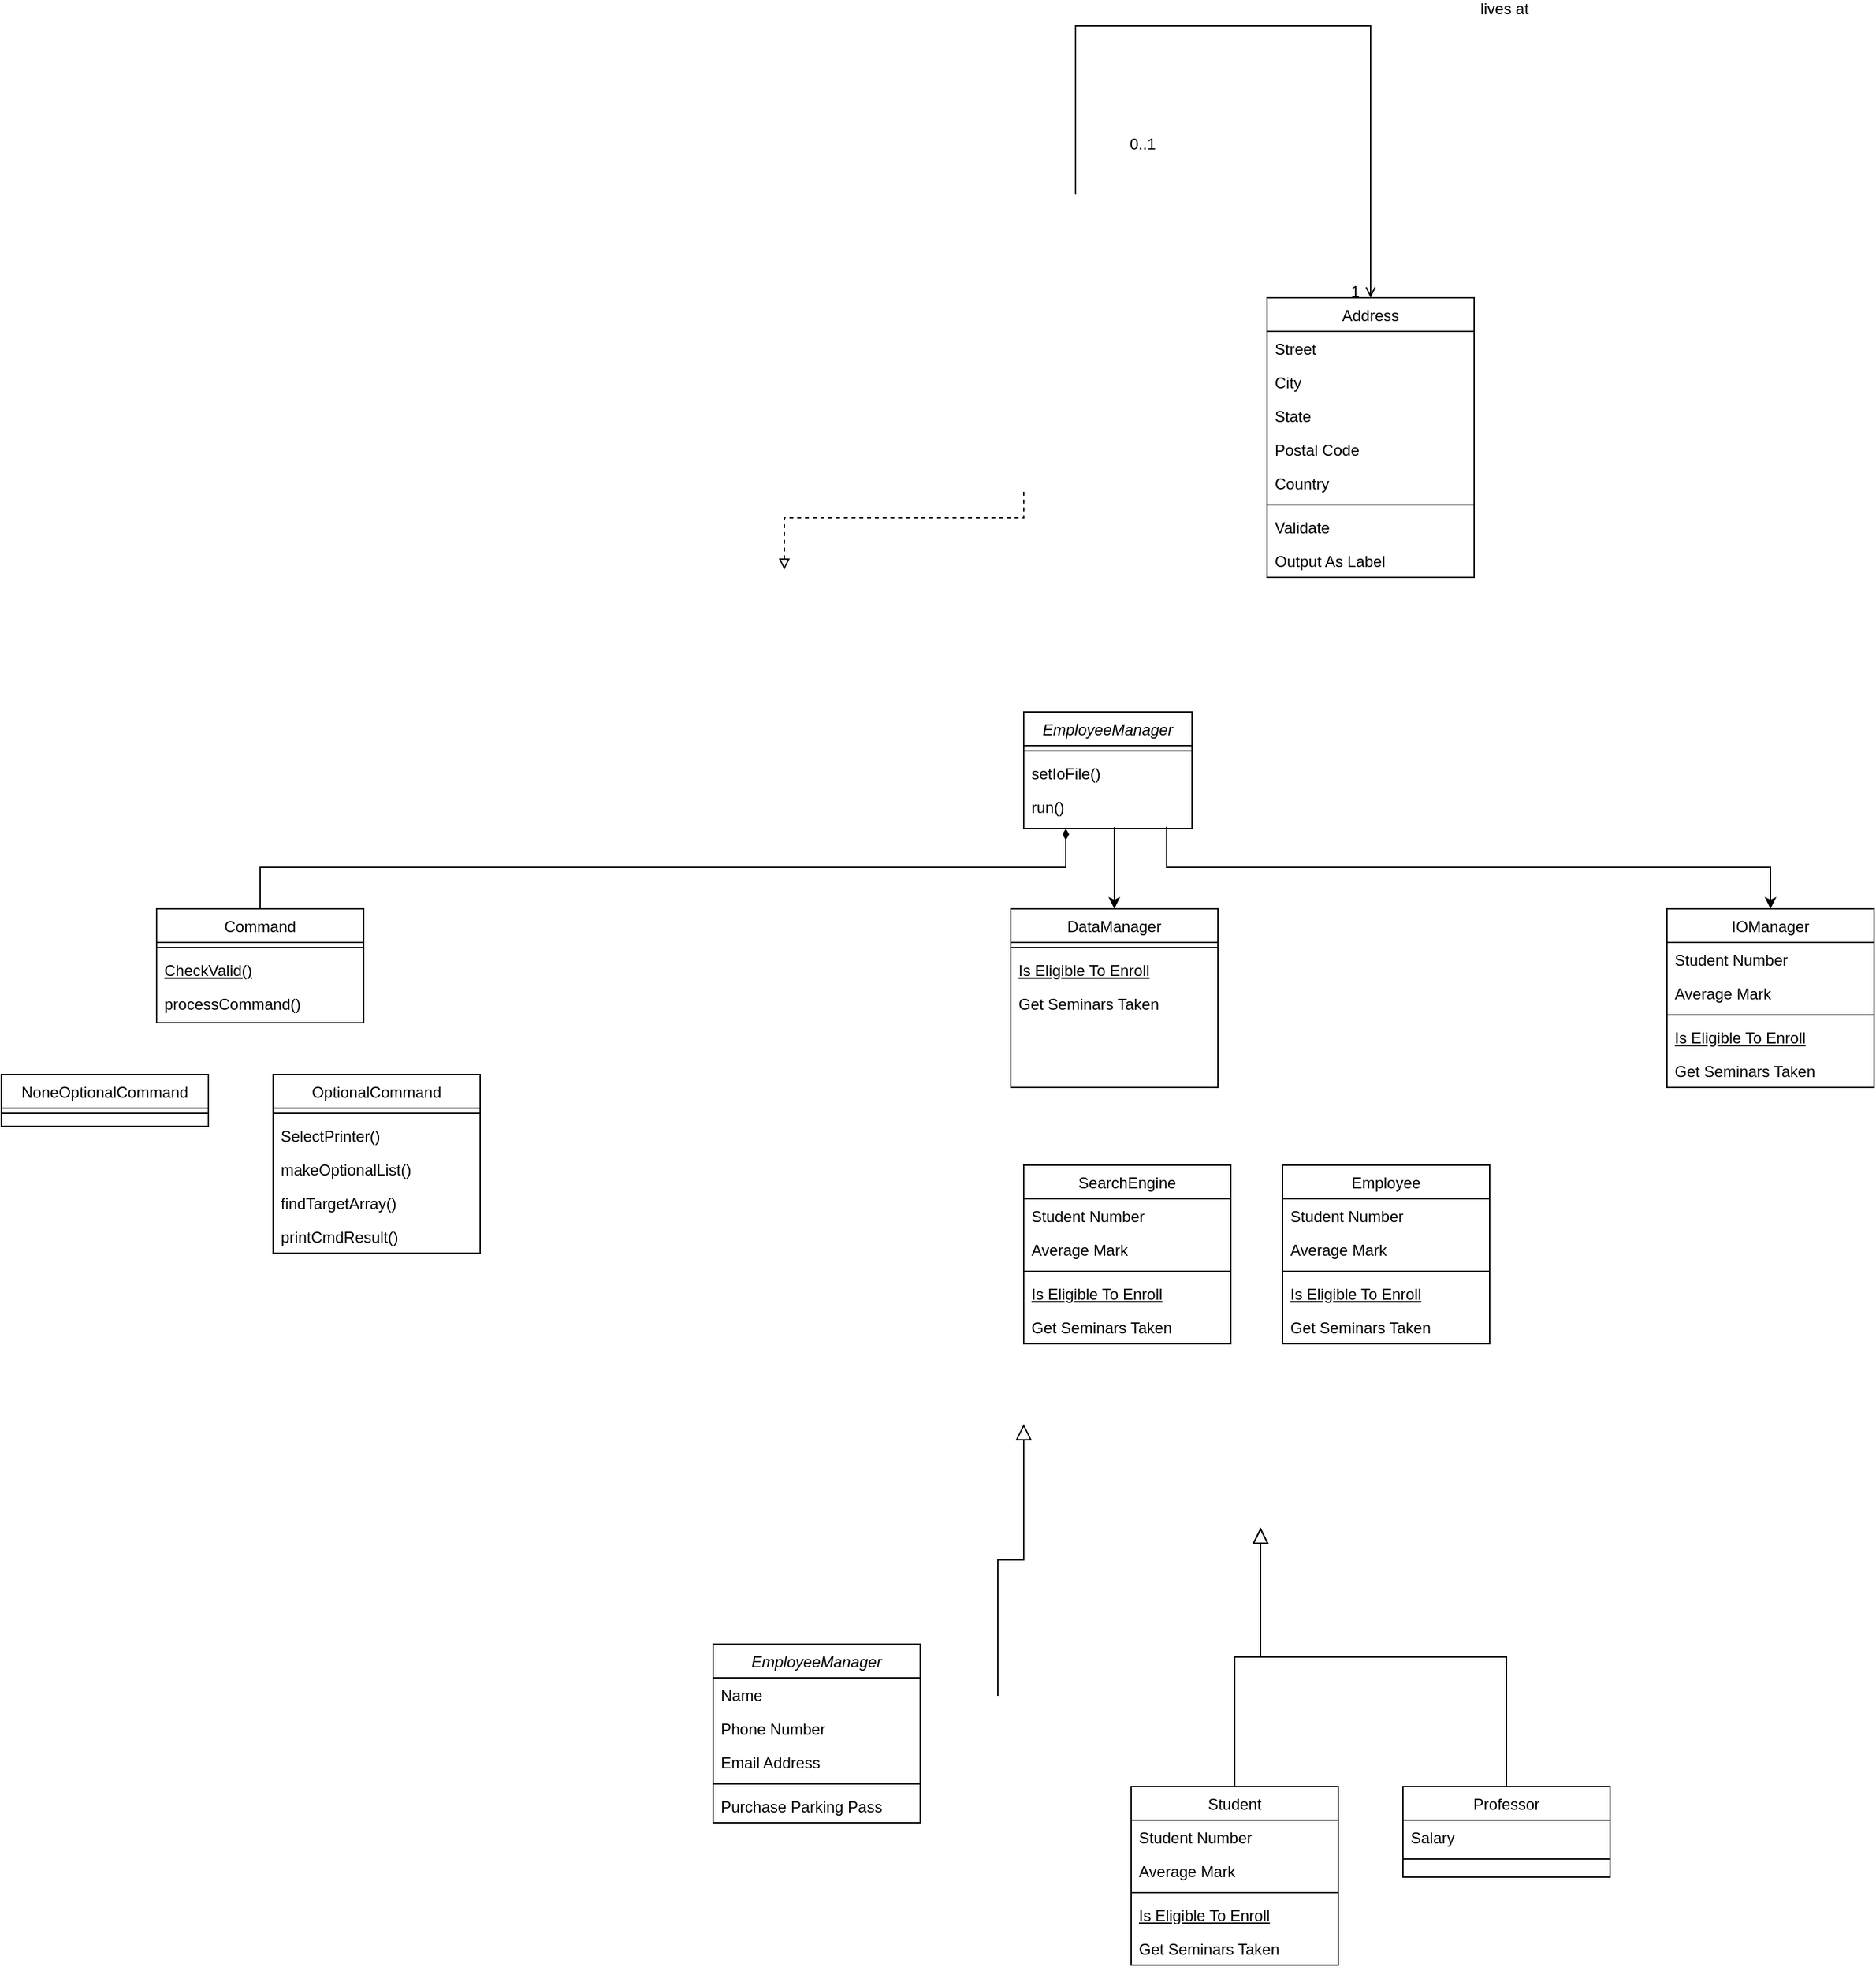 <mxfile version="17.4.0" type="github">
  <diagram id="C5RBs43oDa-KdzZeNtuy" name="Page-1">
    <mxGraphModel dx="2200" dy="2051" grid="1" gridSize="10" guides="1" tooltips="1" connect="1" arrows="1" fold="1" page="1" pageScale="1" pageWidth="827" pageHeight="1169" math="0" shadow="0">
      <root>
        <mxCell id="WIyWlLk6GJQsqaUBKTNV-0" />
        <mxCell id="WIyWlLk6GJQsqaUBKTNV-1" parent="WIyWlLk6GJQsqaUBKTNV-0" />
        <mxCell id="zkfFHV4jXpPFQw0GAbJ--0" value="EmployeeManager" style="swimlane;fontStyle=2;align=center;verticalAlign=top;childLayout=stackLayout;horizontal=1;startSize=26;horizontalStack=0;resizeParent=1;resizeLast=0;collapsible=1;marginBottom=0;rounded=0;shadow=0;strokeWidth=1;" parent="WIyWlLk6GJQsqaUBKTNV-1" vertex="1">
          <mxGeometry x="330" y="30" width="130" height="90" as="geometry">
            <mxRectangle x="230" y="140" width="160" height="26" as="alternateBounds" />
          </mxGeometry>
        </mxCell>
        <mxCell id="zkfFHV4jXpPFQw0GAbJ--4" value="" style="line;html=1;strokeWidth=1;align=left;verticalAlign=middle;spacingTop=-1;spacingLeft=3;spacingRight=3;rotatable=0;labelPosition=right;points=[];portConstraint=eastwest;" parent="zkfFHV4jXpPFQw0GAbJ--0" vertex="1">
          <mxGeometry y="26" width="130" height="8" as="geometry" />
        </mxCell>
        <mxCell id="zkfFHV4jXpPFQw0GAbJ--5" value="setIoFile()" style="text;align=left;verticalAlign=top;spacingLeft=4;spacingRight=4;overflow=hidden;rotatable=0;points=[[0,0.5],[1,0.5]];portConstraint=eastwest;" parent="zkfFHV4jXpPFQw0GAbJ--0" vertex="1">
          <mxGeometry y="34" width="130" height="26" as="geometry" />
        </mxCell>
        <mxCell id="3yXJA0AE29DVSf2g3AmS-8" value="run()" style="text;align=left;verticalAlign=top;spacingLeft=4;spacingRight=4;overflow=hidden;rotatable=0;points=[[0,0.5],[1,0.5]];portConstraint=eastwest;" vertex="1" parent="zkfFHV4jXpPFQw0GAbJ--0">
          <mxGeometry y="60" width="130" height="26" as="geometry" />
        </mxCell>
        <mxCell id="zkfFHV4jXpPFQw0GAbJ--6" value="Command" style="swimlane;fontStyle=0;align=center;verticalAlign=top;childLayout=stackLayout;horizontal=1;startSize=26;horizontalStack=0;resizeParent=1;resizeLast=0;collapsible=1;marginBottom=0;rounded=0;shadow=0;strokeWidth=1;" parent="WIyWlLk6GJQsqaUBKTNV-1" vertex="1">
          <mxGeometry x="-340" y="182" width="160" height="88" as="geometry">
            <mxRectangle x="130" y="380" width="160" height="26" as="alternateBounds" />
          </mxGeometry>
        </mxCell>
        <mxCell id="zkfFHV4jXpPFQw0GAbJ--9" value="" style="line;html=1;strokeWidth=1;align=left;verticalAlign=middle;spacingTop=-1;spacingLeft=3;spacingRight=3;rotatable=0;labelPosition=right;points=[];portConstraint=eastwest;" parent="zkfFHV4jXpPFQw0GAbJ--6" vertex="1">
          <mxGeometry y="26" width="160" height="8" as="geometry" />
        </mxCell>
        <mxCell id="zkfFHV4jXpPFQw0GAbJ--10" value="CheckValid()" style="text;align=left;verticalAlign=top;spacingLeft=4;spacingRight=4;overflow=hidden;rotatable=0;points=[[0,0.5],[1,0.5]];portConstraint=eastwest;fontStyle=4" parent="zkfFHV4jXpPFQw0GAbJ--6" vertex="1">
          <mxGeometry y="34" width="160" height="26" as="geometry" />
        </mxCell>
        <mxCell id="zkfFHV4jXpPFQw0GAbJ--11" value="processCommand()" style="text;align=left;verticalAlign=top;spacingLeft=4;spacingRight=4;overflow=hidden;rotatable=0;points=[[0,0.5],[1,0.5]];portConstraint=eastwest;" parent="zkfFHV4jXpPFQw0GAbJ--6" vertex="1">
          <mxGeometry y="60" width="160" height="26" as="geometry" />
        </mxCell>
        <mxCell id="zkfFHV4jXpPFQw0GAbJ--12" value="" style="endArrow=block;endSize=10;endFill=0;shadow=0;strokeWidth=1;rounded=0;edgeStyle=elbowEdgeStyle;elbow=vertical;" parent="WIyWlLk6GJQsqaUBKTNV-1" edge="1">
          <mxGeometry width="160" relative="1" as="geometry">
            <mxPoint x="310" y="790" as="sourcePoint" />
            <mxPoint x="330" y="580" as="targetPoint" />
          </mxGeometry>
        </mxCell>
        <mxCell id="zkfFHV4jXpPFQw0GAbJ--16" value="" style="endArrow=diamondThin;endFill=1;shadow=0;strokeWidth=1;rounded=0;edgeStyle=elbowEdgeStyle;elbow=vertical;exitX=0.5;exitY=0;exitDx=0;exitDy=0;entryX=0.25;entryY=1;entryDx=0;entryDy=0;" parent="WIyWlLk6GJQsqaUBKTNV-1" source="zkfFHV4jXpPFQw0GAbJ--6" target="zkfFHV4jXpPFQw0GAbJ--0" edge="1">
          <mxGeometry width="160" relative="1" as="geometry">
            <mxPoint x="170" y="89" as="sourcePoint" />
            <mxPoint x="380" y="170" as="targetPoint" />
            <Array as="points">
              <mxPoint x="270" y="150" />
              <mxPoint x="400" y="180" />
            </Array>
          </mxGeometry>
        </mxCell>
        <mxCell id="zkfFHV4jXpPFQw0GAbJ--17" value="Address" style="swimlane;fontStyle=0;align=center;verticalAlign=top;childLayout=stackLayout;horizontal=1;startSize=26;horizontalStack=0;resizeParent=1;resizeLast=0;collapsible=1;marginBottom=0;rounded=0;shadow=0;strokeWidth=1;" parent="WIyWlLk6GJQsqaUBKTNV-1" vertex="1">
          <mxGeometry x="518" y="-290" width="160" height="216" as="geometry">
            <mxRectangle x="550" y="140" width="160" height="26" as="alternateBounds" />
          </mxGeometry>
        </mxCell>
        <mxCell id="zkfFHV4jXpPFQw0GAbJ--18" value="Street" style="text;align=left;verticalAlign=top;spacingLeft=4;spacingRight=4;overflow=hidden;rotatable=0;points=[[0,0.5],[1,0.5]];portConstraint=eastwest;" parent="zkfFHV4jXpPFQw0GAbJ--17" vertex="1">
          <mxGeometry y="26" width="160" height="26" as="geometry" />
        </mxCell>
        <mxCell id="zkfFHV4jXpPFQw0GAbJ--19" value="City" style="text;align=left;verticalAlign=top;spacingLeft=4;spacingRight=4;overflow=hidden;rotatable=0;points=[[0,0.5],[1,0.5]];portConstraint=eastwest;rounded=0;shadow=0;html=0;" parent="zkfFHV4jXpPFQw0GAbJ--17" vertex="1">
          <mxGeometry y="52" width="160" height="26" as="geometry" />
        </mxCell>
        <mxCell id="zkfFHV4jXpPFQw0GAbJ--20" value="State" style="text;align=left;verticalAlign=top;spacingLeft=4;spacingRight=4;overflow=hidden;rotatable=0;points=[[0,0.5],[1,0.5]];portConstraint=eastwest;rounded=0;shadow=0;html=0;" parent="zkfFHV4jXpPFQw0GAbJ--17" vertex="1">
          <mxGeometry y="78" width="160" height="26" as="geometry" />
        </mxCell>
        <mxCell id="zkfFHV4jXpPFQw0GAbJ--21" value="Postal Code" style="text;align=left;verticalAlign=top;spacingLeft=4;spacingRight=4;overflow=hidden;rotatable=0;points=[[0,0.5],[1,0.5]];portConstraint=eastwest;rounded=0;shadow=0;html=0;" parent="zkfFHV4jXpPFQw0GAbJ--17" vertex="1">
          <mxGeometry y="104" width="160" height="26" as="geometry" />
        </mxCell>
        <mxCell id="zkfFHV4jXpPFQw0GAbJ--22" value="Country" style="text;align=left;verticalAlign=top;spacingLeft=4;spacingRight=4;overflow=hidden;rotatable=0;points=[[0,0.5],[1,0.5]];portConstraint=eastwest;rounded=0;shadow=0;html=0;" parent="zkfFHV4jXpPFQw0GAbJ--17" vertex="1">
          <mxGeometry y="130" width="160" height="26" as="geometry" />
        </mxCell>
        <mxCell id="zkfFHV4jXpPFQw0GAbJ--23" value="" style="line;html=1;strokeWidth=1;align=left;verticalAlign=middle;spacingTop=-1;spacingLeft=3;spacingRight=3;rotatable=0;labelPosition=right;points=[];portConstraint=eastwest;" parent="zkfFHV4jXpPFQw0GAbJ--17" vertex="1">
          <mxGeometry y="156" width="160" height="8" as="geometry" />
        </mxCell>
        <mxCell id="zkfFHV4jXpPFQw0GAbJ--24" value="Validate" style="text;align=left;verticalAlign=top;spacingLeft=4;spacingRight=4;overflow=hidden;rotatable=0;points=[[0,0.5],[1,0.5]];portConstraint=eastwest;" parent="zkfFHV4jXpPFQw0GAbJ--17" vertex="1">
          <mxGeometry y="164" width="160" height="26" as="geometry" />
        </mxCell>
        <mxCell id="zkfFHV4jXpPFQw0GAbJ--25" value="Output As Label" style="text;align=left;verticalAlign=top;spacingLeft=4;spacingRight=4;overflow=hidden;rotatable=0;points=[[0,0.5],[1,0.5]];portConstraint=eastwest;" parent="zkfFHV4jXpPFQw0GAbJ--17" vertex="1">
          <mxGeometry y="190" width="160" height="26" as="geometry" />
        </mxCell>
        <mxCell id="zkfFHV4jXpPFQw0GAbJ--26" value="" style="endArrow=open;shadow=0;strokeWidth=1;rounded=0;endFill=1;edgeStyle=elbowEdgeStyle;elbow=vertical;" parent="WIyWlLk6GJQsqaUBKTNV-1" target="zkfFHV4jXpPFQw0GAbJ--17" edge="1">
          <mxGeometry x="0.5" y="41" relative="1" as="geometry">
            <mxPoint x="370" y="-370" as="sourcePoint" />
            <mxPoint x="550" y="-218" as="targetPoint" />
            <mxPoint x="-40" y="32" as="offset" />
            <Array as="points">
              <mxPoint x="470" y="-500" />
            </Array>
          </mxGeometry>
        </mxCell>
        <mxCell id="zkfFHV4jXpPFQw0GAbJ--27" value="0..1" style="resizable=0;align=left;verticalAlign=bottom;labelBackgroundColor=none;fontSize=12;" parent="zkfFHV4jXpPFQw0GAbJ--26" connectable="0" vertex="1">
          <mxGeometry x="-1" relative="1" as="geometry">
            <mxPoint x="40" y="-30" as="offset" />
          </mxGeometry>
        </mxCell>
        <mxCell id="zkfFHV4jXpPFQw0GAbJ--28" value="1" style="resizable=0;align=right;verticalAlign=bottom;labelBackgroundColor=none;fontSize=12;" parent="zkfFHV4jXpPFQw0GAbJ--26" connectable="0" vertex="1">
          <mxGeometry x="1" relative="1" as="geometry">
            <mxPoint x="-7" y="4" as="offset" />
          </mxGeometry>
        </mxCell>
        <mxCell id="zkfFHV4jXpPFQw0GAbJ--29" value="lives at" style="text;html=1;resizable=0;points=[];;align=center;verticalAlign=middle;labelBackgroundColor=none;rounded=0;shadow=0;strokeWidth=1;fontSize=12;" parent="zkfFHV4jXpPFQw0GAbJ--26" vertex="1" connectable="0">
          <mxGeometry x="0.5" y="49" relative="1" as="geometry">
            <mxPoint x="54" y="-81" as="offset" />
          </mxGeometry>
        </mxCell>
        <mxCell id="3yXJA0AE29DVSf2g3AmS-0" value="EmployeeManager" style="swimlane;fontStyle=2;align=center;verticalAlign=top;childLayout=stackLayout;horizontal=1;startSize=26;horizontalStack=0;resizeParent=1;resizeLast=0;collapsible=1;marginBottom=0;rounded=0;shadow=0;strokeWidth=1;" vertex="1" parent="WIyWlLk6GJQsqaUBKTNV-1">
          <mxGeometry x="90" y="750" width="160" height="138" as="geometry">
            <mxRectangle x="230" y="140" width="160" height="26" as="alternateBounds" />
          </mxGeometry>
        </mxCell>
        <mxCell id="3yXJA0AE29DVSf2g3AmS-1" value="Name" style="text;align=left;verticalAlign=top;spacingLeft=4;spacingRight=4;overflow=hidden;rotatable=0;points=[[0,0.5],[1,0.5]];portConstraint=eastwest;" vertex="1" parent="3yXJA0AE29DVSf2g3AmS-0">
          <mxGeometry y="26" width="160" height="26" as="geometry" />
        </mxCell>
        <mxCell id="3yXJA0AE29DVSf2g3AmS-2" value="Phone Number" style="text;align=left;verticalAlign=top;spacingLeft=4;spacingRight=4;overflow=hidden;rotatable=0;points=[[0,0.5],[1,0.5]];portConstraint=eastwest;rounded=0;shadow=0;html=0;" vertex="1" parent="3yXJA0AE29DVSf2g3AmS-0">
          <mxGeometry y="52" width="160" height="26" as="geometry" />
        </mxCell>
        <mxCell id="3yXJA0AE29DVSf2g3AmS-3" value="Email Address" style="text;align=left;verticalAlign=top;spacingLeft=4;spacingRight=4;overflow=hidden;rotatable=0;points=[[0,0.5],[1,0.5]];portConstraint=eastwest;rounded=0;shadow=0;html=0;" vertex="1" parent="3yXJA0AE29DVSf2g3AmS-0">
          <mxGeometry y="78" width="160" height="26" as="geometry" />
        </mxCell>
        <mxCell id="3yXJA0AE29DVSf2g3AmS-4" value="" style="line;html=1;strokeWidth=1;align=left;verticalAlign=middle;spacingTop=-1;spacingLeft=3;spacingRight=3;rotatable=0;labelPosition=right;points=[];portConstraint=eastwest;" vertex="1" parent="3yXJA0AE29DVSf2g3AmS-0">
          <mxGeometry y="104" width="160" height="8" as="geometry" />
        </mxCell>
        <mxCell id="3yXJA0AE29DVSf2g3AmS-5" value="Purchase Parking Pass" style="text;align=left;verticalAlign=top;spacingLeft=4;spacingRight=4;overflow=hidden;rotatable=0;points=[[0,0.5],[1,0.5]];portConstraint=eastwest;" vertex="1" parent="3yXJA0AE29DVSf2g3AmS-0">
          <mxGeometry y="112" width="160" height="26" as="geometry" />
        </mxCell>
        <mxCell id="3yXJA0AE29DVSf2g3AmS-9" value="Student" style="swimlane;fontStyle=0;align=center;verticalAlign=top;childLayout=stackLayout;horizontal=1;startSize=26;horizontalStack=0;resizeParent=1;resizeLast=0;collapsible=1;marginBottom=0;rounded=0;shadow=0;strokeWidth=1;" vertex="1" parent="WIyWlLk6GJQsqaUBKTNV-1">
          <mxGeometry x="413" y="860" width="160" height="138" as="geometry">
            <mxRectangle x="130" y="380" width="160" height="26" as="alternateBounds" />
          </mxGeometry>
        </mxCell>
        <mxCell id="3yXJA0AE29DVSf2g3AmS-10" value="Student Number" style="text;align=left;verticalAlign=top;spacingLeft=4;spacingRight=4;overflow=hidden;rotatable=0;points=[[0,0.5],[1,0.5]];portConstraint=eastwest;" vertex="1" parent="3yXJA0AE29DVSf2g3AmS-9">
          <mxGeometry y="26" width="160" height="26" as="geometry" />
        </mxCell>
        <mxCell id="3yXJA0AE29DVSf2g3AmS-11" value="Average Mark" style="text;align=left;verticalAlign=top;spacingLeft=4;spacingRight=4;overflow=hidden;rotatable=0;points=[[0,0.5],[1,0.5]];portConstraint=eastwest;rounded=0;shadow=0;html=0;" vertex="1" parent="3yXJA0AE29DVSf2g3AmS-9">
          <mxGeometry y="52" width="160" height="26" as="geometry" />
        </mxCell>
        <mxCell id="3yXJA0AE29DVSf2g3AmS-12" value="" style="line;html=1;strokeWidth=1;align=left;verticalAlign=middle;spacingTop=-1;spacingLeft=3;spacingRight=3;rotatable=0;labelPosition=right;points=[];portConstraint=eastwest;" vertex="1" parent="3yXJA0AE29DVSf2g3AmS-9">
          <mxGeometry y="78" width="160" height="8" as="geometry" />
        </mxCell>
        <mxCell id="3yXJA0AE29DVSf2g3AmS-13" value="Is Eligible To Enroll" style="text;align=left;verticalAlign=top;spacingLeft=4;spacingRight=4;overflow=hidden;rotatable=0;points=[[0,0.5],[1,0.5]];portConstraint=eastwest;fontStyle=4" vertex="1" parent="3yXJA0AE29DVSf2g3AmS-9">
          <mxGeometry y="86" width="160" height="26" as="geometry" />
        </mxCell>
        <mxCell id="3yXJA0AE29DVSf2g3AmS-14" value="Get Seminars Taken" style="text;align=left;verticalAlign=top;spacingLeft=4;spacingRight=4;overflow=hidden;rotatable=0;points=[[0,0.5],[1,0.5]];portConstraint=eastwest;" vertex="1" parent="3yXJA0AE29DVSf2g3AmS-9">
          <mxGeometry y="112" width="160" height="26" as="geometry" />
        </mxCell>
        <mxCell id="3yXJA0AE29DVSf2g3AmS-15" value="" style="endArrow=block;endSize=10;endFill=0;shadow=0;strokeWidth=1;rounded=0;edgeStyle=elbowEdgeStyle;elbow=vertical;" edge="1" parent="WIyWlLk6GJQsqaUBKTNV-1" source="3yXJA0AE29DVSf2g3AmS-9">
          <mxGeometry width="160" relative="1" as="geometry">
            <mxPoint x="493" y="703" as="sourcePoint" />
            <mxPoint x="513" y="660" as="targetPoint" />
          </mxGeometry>
        </mxCell>
        <mxCell id="3yXJA0AE29DVSf2g3AmS-16" value="Professor" style="swimlane;fontStyle=0;align=center;verticalAlign=top;childLayout=stackLayout;horizontal=1;startSize=26;horizontalStack=0;resizeParent=1;resizeLast=0;collapsible=1;marginBottom=0;rounded=0;shadow=0;strokeWidth=1;" vertex="1" parent="WIyWlLk6GJQsqaUBKTNV-1">
          <mxGeometry x="623" y="860" width="160" height="70" as="geometry">
            <mxRectangle x="340" y="380" width="170" height="26" as="alternateBounds" />
          </mxGeometry>
        </mxCell>
        <mxCell id="3yXJA0AE29DVSf2g3AmS-17" value="Salary" style="text;align=left;verticalAlign=top;spacingLeft=4;spacingRight=4;overflow=hidden;rotatable=0;points=[[0,0.5],[1,0.5]];portConstraint=eastwest;" vertex="1" parent="3yXJA0AE29DVSf2g3AmS-16">
          <mxGeometry y="26" width="160" height="26" as="geometry" />
        </mxCell>
        <mxCell id="3yXJA0AE29DVSf2g3AmS-18" value="" style="line;html=1;strokeWidth=1;align=left;verticalAlign=middle;spacingTop=-1;spacingLeft=3;spacingRight=3;rotatable=0;labelPosition=right;points=[];portConstraint=eastwest;" vertex="1" parent="3yXJA0AE29DVSf2g3AmS-16">
          <mxGeometry y="52" width="160" height="8" as="geometry" />
        </mxCell>
        <mxCell id="3yXJA0AE29DVSf2g3AmS-19" value="" style="endArrow=block;endSize=10;endFill=0;shadow=0;strokeWidth=1;rounded=0;edgeStyle=elbowEdgeStyle;elbow=vertical;" edge="1" parent="WIyWlLk6GJQsqaUBKTNV-1" source="3yXJA0AE29DVSf2g3AmS-16">
          <mxGeometry width="160" relative="1" as="geometry">
            <mxPoint x="503" y="873" as="sourcePoint" />
            <mxPoint x="513" y="660" as="targetPoint" />
          </mxGeometry>
        </mxCell>
        <mxCell id="PLGEeOK_GL-T7CZXB95h-0" value="IOManager" style="swimlane;fontStyle=0;align=center;verticalAlign=top;childLayout=stackLayout;horizontal=1;startSize=26;horizontalStack=0;resizeParent=1;resizeLast=0;collapsible=1;marginBottom=0;rounded=0;shadow=0;strokeWidth=1;" vertex="1" parent="WIyWlLk6GJQsqaUBKTNV-1">
          <mxGeometry x="827" y="182" width="160" height="138" as="geometry">
            <mxRectangle x="130" y="380" width="160" height="26" as="alternateBounds" />
          </mxGeometry>
        </mxCell>
        <mxCell id="PLGEeOK_GL-T7CZXB95h-1" value="Student Number" style="text;align=left;verticalAlign=top;spacingLeft=4;spacingRight=4;overflow=hidden;rotatable=0;points=[[0,0.5],[1,0.5]];portConstraint=eastwest;" vertex="1" parent="PLGEeOK_GL-T7CZXB95h-0">
          <mxGeometry y="26" width="160" height="26" as="geometry" />
        </mxCell>
        <mxCell id="PLGEeOK_GL-T7CZXB95h-2" value="Average Mark" style="text;align=left;verticalAlign=top;spacingLeft=4;spacingRight=4;overflow=hidden;rotatable=0;points=[[0,0.5],[1,0.5]];portConstraint=eastwest;rounded=0;shadow=0;html=0;" vertex="1" parent="PLGEeOK_GL-T7CZXB95h-0">
          <mxGeometry y="52" width="160" height="26" as="geometry" />
        </mxCell>
        <mxCell id="PLGEeOK_GL-T7CZXB95h-3" value="" style="line;html=1;strokeWidth=1;align=left;verticalAlign=middle;spacingTop=-1;spacingLeft=3;spacingRight=3;rotatable=0;labelPosition=right;points=[];portConstraint=eastwest;" vertex="1" parent="PLGEeOK_GL-T7CZXB95h-0">
          <mxGeometry y="78" width="160" height="8" as="geometry" />
        </mxCell>
        <mxCell id="PLGEeOK_GL-T7CZXB95h-4" value="Is Eligible To Enroll" style="text;align=left;verticalAlign=top;spacingLeft=4;spacingRight=4;overflow=hidden;rotatable=0;points=[[0,0.5],[1,0.5]];portConstraint=eastwest;fontStyle=4" vertex="1" parent="PLGEeOK_GL-T7CZXB95h-0">
          <mxGeometry y="86" width="160" height="26" as="geometry" />
        </mxCell>
        <mxCell id="PLGEeOK_GL-T7CZXB95h-5" value="Get Seminars Taken" style="text;align=left;verticalAlign=top;spacingLeft=4;spacingRight=4;overflow=hidden;rotatable=0;points=[[0,0.5],[1,0.5]];portConstraint=eastwest;" vertex="1" parent="PLGEeOK_GL-T7CZXB95h-0">
          <mxGeometry y="112" width="160" height="26" as="geometry" />
        </mxCell>
        <mxCell id="PLGEeOK_GL-T7CZXB95h-6" value="DataManager" style="swimlane;fontStyle=0;align=center;verticalAlign=top;childLayout=stackLayout;horizontal=1;startSize=26;horizontalStack=0;resizeParent=1;resizeLast=0;collapsible=1;marginBottom=0;rounded=0;shadow=0;strokeWidth=1;" vertex="1" parent="WIyWlLk6GJQsqaUBKTNV-1">
          <mxGeometry x="320" y="182" width="160" height="138" as="geometry">
            <mxRectangle x="130" y="380" width="160" height="26" as="alternateBounds" />
          </mxGeometry>
        </mxCell>
        <mxCell id="PLGEeOK_GL-T7CZXB95h-9" value="" style="line;html=1;strokeWidth=1;align=left;verticalAlign=middle;spacingTop=-1;spacingLeft=3;spacingRight=3;rotatable=0;labelPosition=right;points=[];portConstraint=eastwest;" vertex="1" parent="PLGEeOK_GL-T7CZXB95h-6">
          <mxGeometry y="26" width="160" height="8" as="geometry" />
        </mxCell>
        <mxCell id="PLGEeOK_GL-T7CZXB95h-10" value="Is Eligible To Enroll" style="text;align=left;verticalAlign=top;spacingLeft=4;spacingRight=4;overflow=hidden;rotatable=0;points=[[0,0.5],[1,0.5]];portConstraint=eastwest;fontStyle=4" vertex="1" parent="PLGEeOK_GL-T7CZXB95h-6">
          <mxGeometry y="34" width="160" height="26" as="geometry" />
        </mxCell>
        <mxCell id="PLGEeOK_GL-T7CZXB95h-11" value="Get Seminars Taken" style="text;align=left;verticalAlign=top;spacingLeft=4;spacingRight=4;overflow=hidden;rotatable=0;points=[[0,0.5],[1,0.5]];portConstraint=eastwest;" vertex="1" parent="PLGEeOK_GL-T7CZXB95h-6">
          <mxGeometry y="60" width="160" height="26" as="geometry" />
        </mxCell>
        <mxCell id="PLGEeOK_GL-T7CZXB95h-12" value="" style="endArrow=block;endFill=0;shadow=0;strokeWidth=1;rounded=0;edgeStyle=elbowEdgeStyle;elbow=vertical;dashed=1;exitX=0.5;exitY=1;exitDx=0;exitDy=0;entryX=0.5;entryY=0;entryDx=0;entryDy=0;" edge="1" parent="WIyWlLk6GJQsqaUBKTNV-1">
          <mxGeometry width="160" relative="1" as="geometry">
            <mxPoint x="330" y="-140" as="sourcePoint" />
            <mxPoint x="145" y="-80" as="targetPoint" />
            <Array as="points">
              <mxPoint x="235" y="-120" />
              <mxPoint x="205" y="-70" />
              <mxPoint x="335" y="-90" />
            </Array>
          </mxGeometry>
        </mxCell>
        <mxCell id="PLGEeOK_GL-T7CZXB95h-17" value="" style="endArrow=classic;endFill=1;shadow=0;strokeWidth=1;rounded=0;edgeStyle=elbowEdgeStyle;elbow=vertical;entryX=0.5;entryY=0;entryDx=0;entryDy=0;" edge="1" parent="WIyWlLk6GJQsqaUBKTNV-1" target="PLGEeOK_GL-T7CZXB95h-6">
          <mxGeometry width="160" relative="1" as="geometry">
            <mxPoint x="400" y="119" as="sourcePoint" />
            <mxPoint x="180" y="192" as="targetPoint" />
            <Array as="points">
              <mxPoint x="230" y="150" />
              <mxPoint x="410" y="190" />
            </Array>
          </mxGeometry>
        </mxCell>
        <mxCell id="PLGEeOK_GL-T7CZXB95h-18" value="" style="endArrow=classic;endFill=1;shadow=0;strokeWidth=1;rounded=0;edgeStyle=elbowEdgeStyle;elbow=vertical;entryX=0.5;entryY=0;entryDx=0;entryDy=0;exitX=0.849;exitY=1.103;exitDx=0;exitDy=0;exitPerimeter=0;" edge="1" parent="WIyWlLk6GJQsqaUBKTNV-1" source="3yXJA0AE29DVSf2g3AmS-8" target="PLGEeOK_GL-T7CZXB95h-0">
          <mxGeometry width="160" relative="1" as="geometry">
            <mxPoint x="372.5" y="130" as="sourcePoint" />
            <mxPoint x="180" y="192" as="targetPoint" />
            <Array as="points">
              <mxPoint x="550" y="150" />
              <mxPoint x="410" y="190" />
            </Array>
          </mxGeometry>
        </mxCell>
        <mxCell id="PLGEeOK_GL-T7CZXB95h-19" value="SearchEngine" style="swimlane;fontStyle=0;align=center;verticalAlign=top;childLayout=stackLayout;horizontal=1;startSize=26;horizontalStack=0;resizeParent=1;resizeLast=0;collapsible=1;marginBottom=0;rounded=0;shadow=0;strokeWidth=1;" vertex="1" parent="WIyWlLk6GJQsqaUBKTNV-1">
          <mxGeometry x="330" y="380" width="160" height="138" as="geometry">
            <mxRectangle x="130" y="380" width="160" height="26" as="alternateBounds" />
          </mxGeometry>
        </mxCell>
        <mxCell id="PLGEeOK_GL-T7CZXB95h-20" value="Student Number" style="text;align=left;verticalAlign=top;spacingLeft=4;spacingRight=4;overflow=hidden;rotatable=0;points=[[0,0.5],[1,0.5]];portConstraint=eastwest;" vertex="1" parent="PLGEeOK_GL-T7CZXB95h-19">
          <mxGeometry y="26" width="160" height="26" as="geometry" />
        </mxCell>
        <mxCell id="PLGEeOK_GL-T7CZXB95h-21" value="Average Mark" style="text;align=left;verticalAlign=top;spacingLeft=4;spacingRight=4;overflow=hidden;rotatable=0;points=[[0,0.5],[1,0.5]];portConstraint=eastwest;rounded=0;shadow=0;html=0;" vertex="1" parent="PLGEeOK_GL-T7CZXB95h-19">
          <mxGeometry y="52" width="160" height="26" as="geometry" />
        </mxCell>
        <mxCell id="PLGEeOK_GL-T7CZXB95h-22" value="" style="line;html=1;strokeWidth=1;align=left;verticalAlign=middle;spacingTop=-1;spacingLeft=3;spacingRight=3;rotatable=0;labelPosition=right;points=[];portConstraint=eastwest;" vertex="1" parent="PLGEeOK_GL-T7CZXB95h-19">
          <mxGeometry y="78" width="160" height="8" as="geometry" />
        </mxCell>
        <mxCell id="PLGEeOK_GL-T7CZXB95h-23" value="Is Eligible To Enroll" style="text;align=left;verticalAlign=top;spacingLeft=4;spacingRight=4;overflow=hidden;rotatable=0;points=[[0,0.5],[1,0.5]];portConstraint=eastwest;fontStyle=4" vertex="1" parent="PLGEeOK_GL-T7CZXB95h-19">
          <mxGeometry y="86" width="160" height="26" as="geometry" />
        </mxCell>
        <mxCell id="PLGEeOK_GL-T7CZXB95h-24" value="Get Seminars Taken" style="text;align=left;verticalAlign=top;spacingLeft=4;spacingRight=4;overflow=hidden;rotatable=0;points=[[0,0.5],[1,0.5]];portConstraint=eastwest;" vertex="1" parent="PLGEeOK_GL-T7CZXB95h-19">
          <mxGeometry y="112" width="160" height="26" as="geometry" />
        </mxCell>
        <mxCell id="PLGEeOK_GL-T7CZXB95h-25" value="Employee" style="swimlane;fontStyle=0;align=center;verticalAlign=top;childLayout=stackLayout;horizontal=1;startSize=26;horizontalStack=0;resizeParent=1;resizeLast=0;collapsible=1;marginBottom=0;rounded=0;shadow=0;strokeWidth=1;" vertex="1" parent="WIyWlLk6GJQsqaUBKTNV-1">
          <mxGeometry x="530" y="380" width="160" height="138" as="geometry">
            <mxRectangle x="130" y="380" width="160" height="26" as="alternateBounds" />
          </mxGeometry>
        </mxCell>
        <mxCell id="PLGEeOK_GL-T7CZXB95h-26" value="Student Number" style="text;align=left;verticalAlign=top;spacingLeft=4;spacingRight=4;overflow=hidden;rotatable=0;points=[[0,0.5],[1,0.5]];portConstraint=eastwest;" vertex="1" parent="PLGEeOK_GL-T7CZXB95h-25">
          <mxGeometry y="26" width="160" height="26" as="geometry" />
        </mxCell>
        <mxCell id="PLGEeOK_GL-T7CZXB95h-27" value="Average Mark" style="text;align=left;verticalAlign=top;spacingLeft=4;spacingRight=4;overflow=hidden;rotatable=0;points=[[0,0.5],[1,0.5]];portConstraint=eastwest;rounded=0;shadow=0;html=0;" vertex="1" parent="PLGEeOK_GL-T7CZXB95h-25">
          <mxGeometry y="52" width="160" height="26" as="geometry" />
        </mxCell>
        <mxCell id="PLGEeOK_GL-T7CZXB95h-28" value="" style="line;html=1;strokeWidth=1;align=left;verticalAlign=middle;spacingTop=-1;spacingLeft=3;spacingRight=3;rotatable=0;labelPosition=right;points=[];portConstraint=eastwest;" vertex="1" parent="PLGEeOK_GL-T7CZXB95h-25">
          <mxGeometry y="78" width="160" height="8" as="geometry" />
        </mxCell>
        <mxCell id="PLGEeOK_GL-T7CZXB95h-29" value="Is Eligible To Enroll" style="text;align=left;verticalAlign=top;spacingLeft=4;spacingRight=4;overflow=hidden;rotatable=0;points=[[0,0.5],[1,0.5]];portConstraint=eastwest;fontStyle=4" vertex="1" parent="PLGEeOK_GL-T7CZXB95h-25">
          <mxGeometry y="86" width="160" height="26" as="geometry" />
        </mxCell>
        <mxCell id="PLGEeOK_GL-T7CZXB95h-30" value="Get Seminars Taken" style="text;align=left;verticalAlign=top;spacingLeft=4;spacingRight=4;overflow=hidden;rotatable=0;points=[[0,0.5],[1,0.5]];portConstraint=eastwest;" vertex="1" parent="PLGEeOK_GL-T7CZXB95h-25">
          <mxGeometry y="112" width="160" height="26" as="geometry" />
        </mxCell>
        <mxCell id="PLGEeOK_GL-T7CZXB95h-31" value="NoneOptionalCommand" style="swimlane;fontStyle=0;align=center;verticalAlign=top;childLayout=stackLayout;horizontal=1;startSize=26;horizontalStack=0;resizeParent=1;resizeLast=0;collapsible=1;marginBottom=0;rounded=0;shadow=0;strokeWidth=1;" vertex="1" parent="WIyWlLk6GJQsqaUBKTNV-1">
          <mxGeometry x="-460" y="310" width="160" height="40" as="geometry">
            <mxRectangle x="130" y="380" width="160" height="26" as="alternateBounds" />
          </mxGeometry>
        </mxCell>
        <mxCell id="PLGEeOK_GL-T7CZXB95h-34" value="" style="line;html=1;strokeWidth=1;align=left;verticalAlign=middle;spacingTop=-1;spacingLeft=3;spacingRight=3;rotatable=0;labelPosition=right;points=[];portConstraint=eastwest;" vertex="1" parent="PLGEeOK_GL-T7CZXB95h-31">
          <mxGeometry y="26" width="160" height="8" as="geometry" />
        </mxCell>
        <mxCell id="PLGEeOK_GL-T7CZXB95h-37" value="OptionalCommand" style="swimlane;fontStyle=0;align=center;verticalAlign=top;childLayout=stackLayout;horizontal=1;startSize=26;horizontalStack=0;resizeParent=1;resizeLast=0;collapsible=1;marginBottom=0;rounded=0;shadow=0;strokeWidth=1;" vertex="1" parent="WIyWlLk6GJQsqaUBKTNV-1">
          <mxGeometry x="-250" y="310" width="160" height="138" as="geometry">
            <mxRectangle x="130" y="380" width="160" height="26" as="alternateBounds" />
          </mxGeometry>
        </mxCell>
        <mxCell id="PLGEeOK_GL-T7CZXB95h-40" value="" style="line;html=1;strokeWidth=1;align=left;verticalAlign=middle;spacingTop=-1;spacingLeft=3;spacingRight=3;rotatable=0;labelPosition=right;points=[];portConstraint=eastwest;" vertex="1" parent="PLGEeOK_GL-T7CZXB95h-37">
          <mxGeometry y="26" width="160" height="8" as="geometry" />
        </mxCell>
        <mxCell id="PLGEeOK_GL-T7CZXB95h-41" value="SelectPrinter()" style="text;align=left;verticalAlign=top;spacingLeft=4;spacingRight=4;overflow=hidden;rotatable=0;points=[[0,0.5],[1,0.5]];portConstraint=eastwest;fontStyle=0" vertex="1" parent="PLGEeOK_GL-T7CZXB95h-37">
          <mxGeometry y="34" width="160" height="26" as="geometry" />
        </mxCell>
        <mxCell id="PLGEeOK_GL-T7CZXB95h-42" value="makeOptionalList()" style="text;align=left;verticalAlign=top;spacingLeft=4;spacingRight=4;overflow=hidden;rotatable=0;points=[[0,0.5],[1,0.5]];portConstraint=eastwest;" vertex="1" parent="PLGEeOK_GL-T7CZXB95h-37">
          <mxGeometry y="60" width="160" height="26" as="geometry" />
        </mxCell>
        <mxCell id="PLGEeOK_GL-T7CZXB95h-45" value="findTargetArray()" style="text;align=left;verticalAlign=top;spacingLeft=4;spacingRight=4;overflow=hidden;rotatable=0;points=[[0,0.5],[1,0.5]];portConstraint=eastwest;" vertex="1" parent="PLGEeOK_GL-T7CZXB95h-37">
          <mxGeometry y="86" width="160" height="26" as="geometry" />
        </mxCell>
        <mxCell id="PLGEeOK_GL-T7CZXB95h-46" value="printCmdResult()" style="text;align=left;verticalAlign=top;spacingLeft=4;spacingRight=4;overflow=hidden;rotatable=0;points=[[0,0.5],[1,0.5]];portConstraint=eastwest;" vertex="1" parent="PLGEeOK_GL-T7CZXB95h-37">
          <mxGeometry y="112" width="160" height="26" as="geometry" />
        </mxCell>
      </root>
    </mxGraphModel>
  </diagram>
</mxfile>
